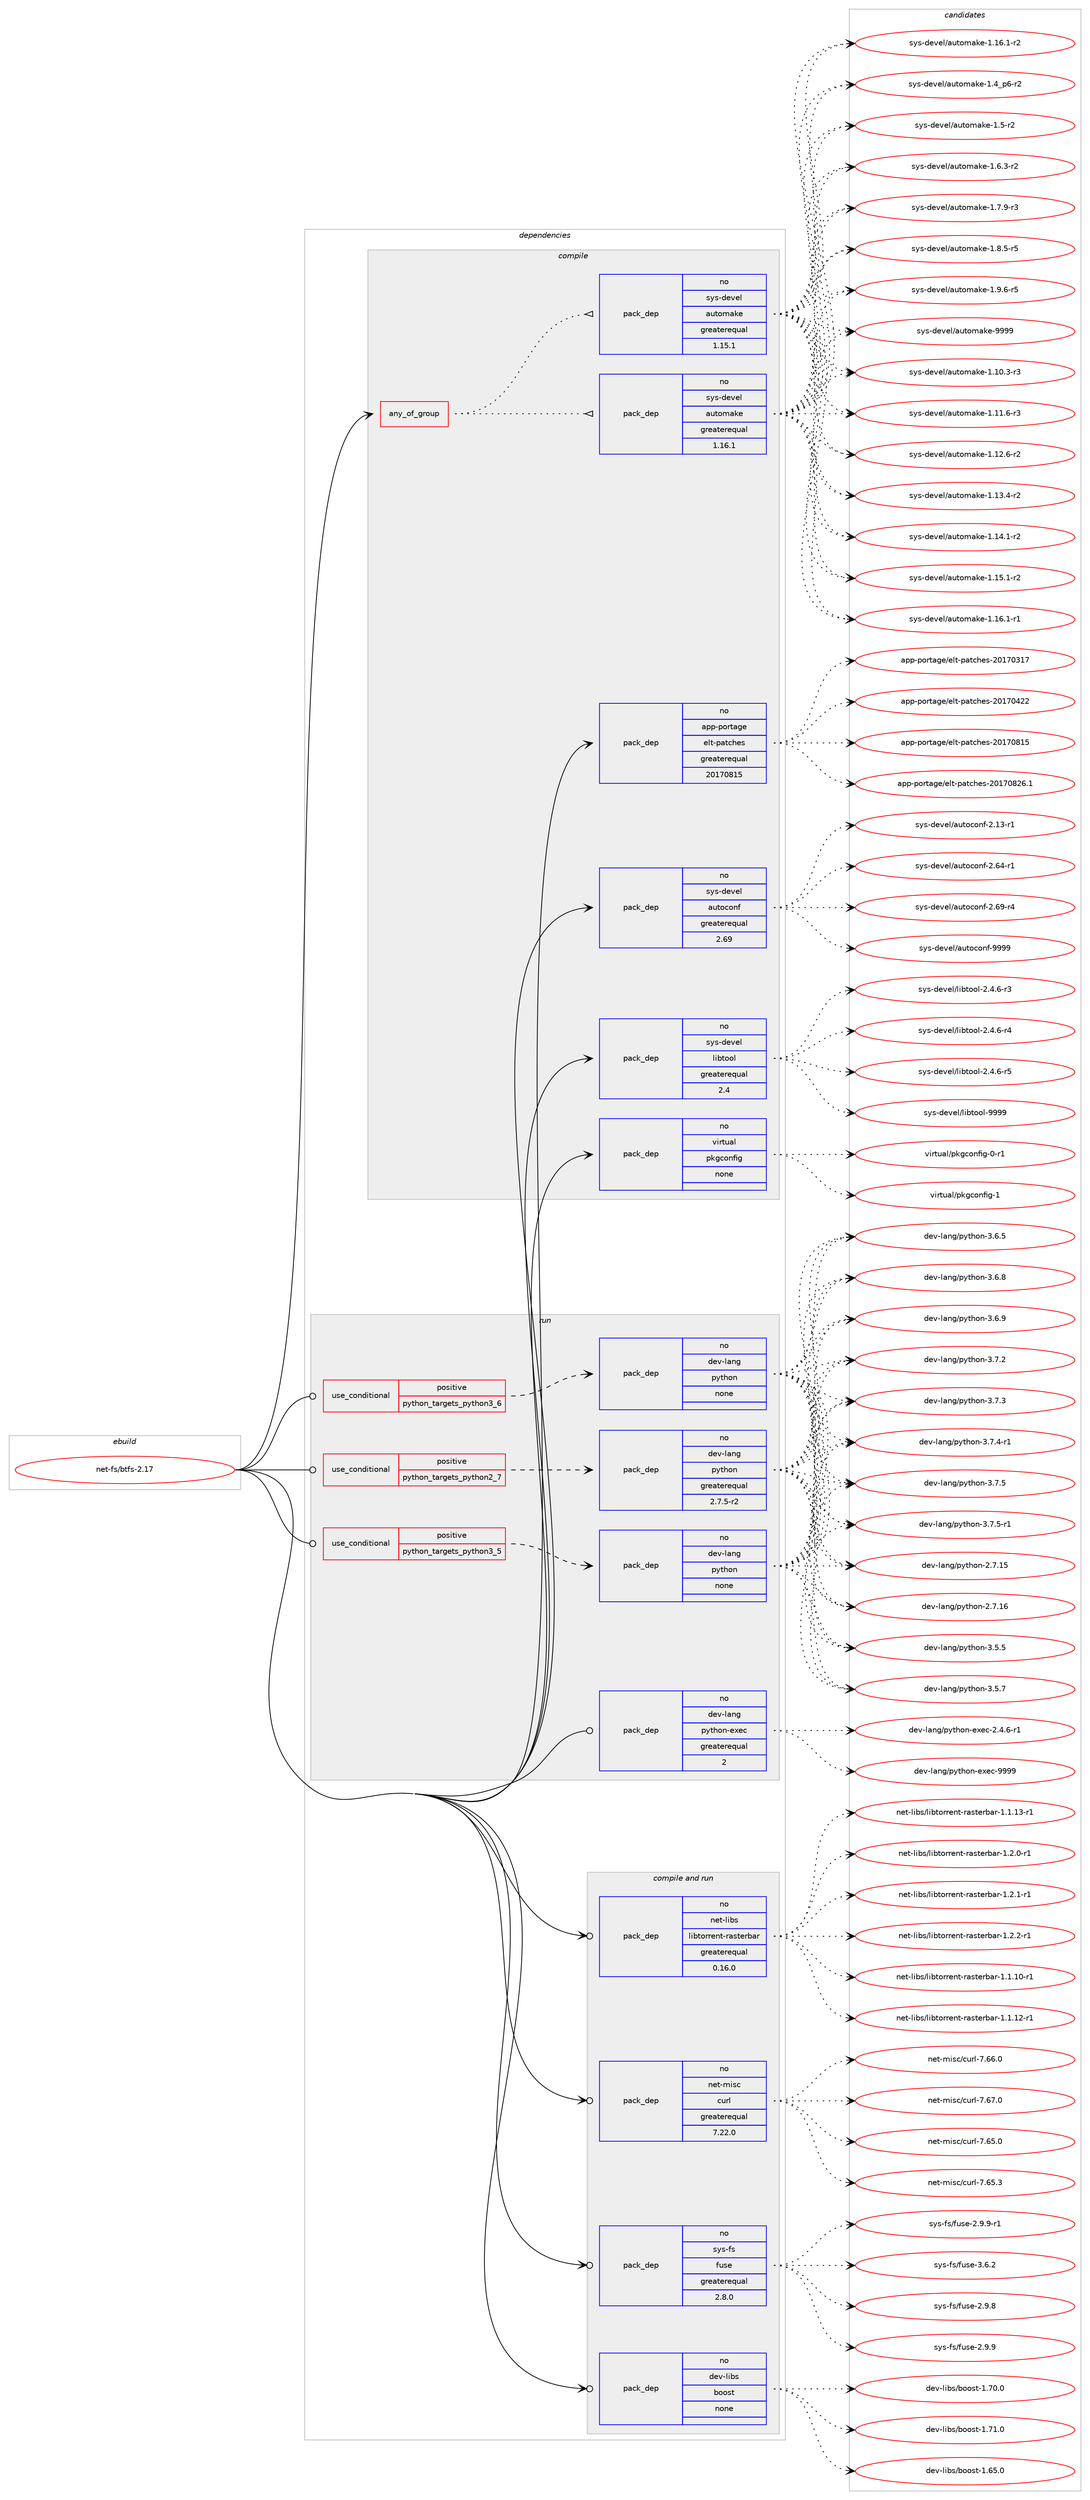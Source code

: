 digraph prolog {

# *************
# Graph options
# *************

newrank=true;
concentrate=true;
compound=true;
graph [rankdir=LR,fontname=Helvetica,fontsize=10,ranksep=1.5];#, ranksep=2.5, nodesep=0.2];
edge  [arrowhead=vee];
node  [fontname=Helvetica,fontsize=10];

# **********
# The ebuild
# **********

subgraph cluster_leftcol {
color=gray;
label=<<i>ebuild</i>>;
id [label="net-fs/btfs-2.17", color=red, width=4, href="../net-fs/btfs-2.17.svg"];
}

# ****************
# The dependencies
# ****************

subgraph cluster_midcol {
color=gray;
label=<<i>dependencies</i>>;
subgraph cluster_compile {
fillcolor="#eeeeee";
style=filled;
label=<<i>compile</i>>;
subgraph any13884 {
dependency819538 [label=<<TABLE BORDER="0" CELLBORDER="1" CELLSPACING="0" CELLPADDING="4"><TR><TD CELLPADDING="10">any_of_group</TD></TR></TABLE>>, shape=none, color=red];subgraph pack605567 {
dependency819539 [label=<<TABLE BORDER="0" CELLBORDER="1" CELLSPACING="0" CELLPADDING="4" WIDTH="220"><TR><TD ROWSPAN="6" CELLPADDING="30">pack_dep</TD></TR><TR><TD WIDTH="110">no</TD></TR><TR><TD>sys-devel</TD></TR><TR><TD>automake</TD></TR><TR><TD>greaterequal</TD></TR><TR><TD>1.16.1</TD></TR></TABLE>>, shape=none, color=blue];
}
dependency819538:e -> dependency819539:w [weight=20,style="dotted",arrowhead="oinv"];
subgraph pack605568 {
dependency819540 [label=<<TABLE BORDER="0" CELLBORDER="1" CELLSPACING="0" CELLPADDING="4" WIDTH="220"><TR><TD ROWSPAN="6" CELLPADDING="30">pack_dep</TD></TR><TR><TD WIDTH="110">no</TD></TR><TR><TD>sys-devel</TD></TR><TR><TD>automake</TD></TR><TR><TD>greaterequal</TD></TR><TR><TD>1.15.1</TD></TR></TABLE>>, shape=none, color=blue];
}
dependency819538:e -> dependency819540:w [weight=20,style="dotted",arrowhead="oinv"];
}
id:e -> dependency819538:w [weight=20,style="solid",arrowhead="vee"];
subgraph pack605569 {
dependency819541 [label=<<TABLE BORDER="0" CELLBORDER="1" CELLSPACING="0" CELLPADDING="4" WIDTH="220"><TR><TD ROWSPAN="6" CELLPADDING="30">pack_dep</TD></TR><TR><TD WIDTH="110">no</TD></TR><TR><TD>app-portage</TD></TR><TR><TD>elt-patches</TD></TR><TR><TD>greaterequal</TD></TR><TR><TD>20170815</TD></TR></TABLE>>, shape=none, color=blue];
}
id:e -> dependency819541:w [weight=20,style="solid",arrowhead="vee"];
subgraph pack605570 {
dependency819542 [label=<<TABLE BORDER="0" CELLBORDER="1" CELLSPACING="0" CELLPADDING="4" WIDTH="220"><TR><TD ROWSPAN="6" CELLPADDING="30">pack_dep</TD></TR><TR><TD WIDTH="110">no</TD></TR><TR><TD>sys-devel</TD></TR><TR><TD>autoconf</TD></TR><TR><TD>greaterequal</TD></TR><TR><TD>2.69</TD></TR></TABLE>>, shape=none, color=blue];
}
id:e -> dependency819542:w [weight=20,style="solid",arrowhead="vee"];
subgraph pack605571 {
dependency819543 [label=<<TABLE BORDER="0" CELLBORDER="1" CELLSPACING="0" CELLPADDING="4" WIDTH="220"><TR><TD ROWSPAN="6" CELLPADDING="30">pack_dep</TD></TR><TR><TD WIDTH="110">no</TD></TR><TR><TD>sys-devel</TD></TR><TR><TD>libtool</TD></TR><TR><TD>greaterequal</TD></TR><TR><TD>2.4</TD></TR></TABLE>>, shape=none, color=blue];
}
id:e -> dependency819543:w [weight=20,style="solid",arrowhead="vee"];
subgraph pack605572 {
dependency819544 [label=<<TABLE BORDER="0" CELLBORDER="1" CELLSPACING="0" CELLPADDING="4" WIDTH="220"><TR><TD ROWSPAN="6" CELLPADDING="30">pack_dep</TD></TR><TR><TD WIDTH="110">no</TD></TR><TR><TD>virtual</TD></TR><TR><TD>pkgconfig</TD></TR><TR><TD>none</TD></TR><TR><TD></TD></TR></TABLE>>, shape=none, color=blue];
}
id:e -> dependency819544:w [weight=20,style="solid",arrowhead="vee"];
}
subgraph cluster_compileandrun {
fillcolor="#eeeeee";
style=filled;
label=<<i>compile and run</i>>;
subgraph pack605573 {
dependency819545 [label=<<TABLE BORDER="0" CELLBORDER="1" CELLSPACING="0" CELLPADDING="4" WIDTH="220"><TR><TD ROWSPAN="6" CELLPADDING="30">pack_dep</TD></TR><TR><TD WIDTH="110">no</TD></TR><TR><TD>dev-libs</TD></TR><TR><TD>boost</TD></TR><TR><TD>none</TD></TR><TR><TD></TD></TR></TABLE>>, shape=none, color=blue];
}
id:e -> dependency819545:w [weight=20,style="solid",arrowhead="odotvee"];
subgraph pack605574 {
dependency819546 [label=<<TABLE BORDER="0" CELLBORDER="1" CELLSPACING="0" CELLPADDING="4" WIDTH="220"><TR><TD ROWSPAN="6" CELLPADDING="30">pack_dep</TD></TR><TR><TD WIDTH="110">no</TD></TR><TR><TD>net-libs</TD></TR><TR><TD>libtorrent-rasterbar</TD></TR><TR><TD>greaterequal</TD></TR><TR><TD>0.16.0</TD></TR></TABLE>>, shape=none, color=blue];
}
id:e -> dependency819546:w [weight=20,style="solid",arrowhead="odotvee"];
subgraph pack605575 {
dependency819547 [label=<<TABLE BORDER="0" CELLBORDER="1" CELLSPACING="0" CELLPADDING="4" WIDTH="220"><TR><TD ROWSPAN="6" CELLPADDING="30">pack_dep</TD></TR><TR><TD WIDTH="110">no</TD></TR><TR><TD>net-misc</TD></TR><TR><TD>curl</TD></TR><TR><TD>greaterequal</TD></TR><TR><TD>7.22.0</TD></TR></TABLE>>, shape=none, color=blue];
}
id:e -> dependency819547:w [weight=20,style="solid",arrowhead="odotvee"];
subgraph pack605576 {
dependency819548 [label=<<TABLE BORDER="0" CELLBORDER="1" CELLSPACING="0" CELLPADDING="4" WIDTH="220"><TR><TD ROWSPAN="6" CELLPADDING="30">pack_dep</TD></TR><TR><TD WIDTH="110">no</TD></TR><TR><TD>sys-fs</TD></TR><TR><TD>fuse</TD></TR><TR><TD>greaterequal</TD></TR><TR><TD>2.8.0</TD></TR></TABLE>>, shape=none, color=blue];
}
id:e -> dependency819548:w [weight=20,style="solid",arrowhead="odotvee"];
}
subgraph cluster_run {
fillcolor="#eeeeee";
style=filled;
label=<<i>run</i>>;
subgraph cond199636 {
dependency819549 [label=<<TABLE BORDER="0" CELLBORDER="1" CELLSPACING="0" CELLPADDING="4"><TR><TD ROWSPAN="3" CELLPADDING="10">use_conditional</TD></TR><TR><TD>positive</TD></TR><TR><TD>python_targets_python2_7</TD></TR></TABLE>>, shape=none, color=red];
subgraph pack605577 {
dependency819550 [label=<<TABLE BORDER="0" CELLBORDER="1" CELLSPACING="0" CELLPADDING="4" WIDTH="220"><TR><TD ROWSPAN="6" CELLPADDING="30">pack_dep</TD></TR><TR><TD WIDTH="110">no</TD></TR><TR><TD>dev-lang</TD></TR><TR><TD>python</TD></TR><TR><TD>greaterequal</TD></TR><TR><TD>2.7.5-r2</TD></TR></TABLE>>, shape=none, color=blue];
}
dependency819549:e -> dependency819550:w [weight=20,style="dashed",arrowhead="vee"];
}
id:e -> dependency819549:w [weight=20,style="solid",arrowhead="odot"];
subgraph cond199637 {
dependency819551 [label=<<TABLE BORDER="0" CELLBORDER="1" CELLSPACING="0" CELLPADDING="4"><TR><TD ROWSPAN="3" CELLPADDING="10">use_conditional</TD></TR><TR><TD>positive</TD></TR><TR><TD>python_targets_python3_5</TD></TR></TABLE>>, shape=none, color=red];
subgraph pack605578 {
dependency819552 [label=<<TABLE BORDER="0" CELLBORDER="1" CELLSPACING="0" CELLPADDING="4" WIDTH="220"><TR><TD ROWSPAN="6" CELLPADDING="30">pack_dep</TD></TR><TR><TD WIDTH="110">no</TD></TR><TR><TD>dev-lang</TD></TR><TR><TD>python</TD></TR><TR><TD>none</TD></TR><TR><TD></TD></TR></TABLE>>, shape=none, color=blue];
}
dependency819551:e -> dependency819552:w [weight=20,style="dashed",arrowhead="vee"];
}
id:e -> dependency819551:w [weight=20,style="solid",arrowhead="odot"];
subgraph cond199638 {
dependency819553 [label=<<TABLE BORDER="0" CELLBORDER="1" CELLSPACING="0" CELLPADDING="4"><TR><TD ROWSPAN="3" CELLPADDING="10">use_conditional</TD></TR><TR><TD>positive</TD></TR><TR><TD>python_targets_python3_6</TD></TR></TABLE>>, shape=none, color=red];
subgraph pack605579 {
dependency819554 [label=<<TABLE BORDER="0" CELLBORDER="1" CELLSPACING="0" CELLPADDING="4" WIDTH="220"><TR><TD ROWSPAN="6" CELLPADDING="30">pack_dep</TD></TR><TR><TD WIDTH="110">no</TD></TR><TR><TD>dev-lang</TD></TR><TR><TD>python</TD></TR><TR><TD>none</TD></TR><TR><TD></TD></TR></TABLE>>, shape=none, color=blue];
}
dependency819553:e -> dependency819554:w [weight=20,style="dashed",arrowhead="vee"];
}
id:e -> dependency819553:w [weight=20,style="solid",arrowhead="odot"];
subgraph pack605580 {
dependency819555 [label=<<TABLE BORDER="0" CELLBORDER="1" CELLSPACING="0" CELLPADDING="4" WIDTH="220"><TR><TD ROWSPAN="6" CELLPADDING="30">pack_dep</TD></TR><TR><TD WIDTH="110">no</TD></TR><TR><TD>dev-lang</TD></TR><TR><TD>python-exec</TD></TR><TR><TD>greaterequal</TD></TR><TR><TD>2</TD></TR></TABLE>>, shape=none, color=blue];
}
id:e -> dependency819555:w [weight=20,style="solid",arrowhead="odot"];
}
}

# **************
# The candidates
# **************

subgraph cluster_choices {
rank=same;
color=gray;
label=<<i>candidates</i>>;

subgraph choice605567 {
color=black;
nodesep=1;
choice11512111545100101118101108479711711611110997107101454946494846514511451 [label="sys-devel/automake-1.10.3-r3", color=red, width=4,href="../sys-devel/automake-1.10.3-r3.svg"];
choice11512111545100101118101108479711711611110997107101454946494946544511451 [label="sys-devel/automake-1.11.6-r3", color=red, width=4,href="../sys-devel/automake-1.11.6-r3.svg"];
choice11512111545100101118101108479711711611110997107101454946495046544511450 [label="sys-devel/automake-1.12.6-r2", color=red, width=4,href="../sys-devel/automake-1.12.6-r2.svg"];
choice11512111545100101118101108479711711611110997107101454946495146524511450 [label="sys-devel/automake-1.13.4-r2", color=red, width=4,href="../sys-devel/automake-1.13.4-r2.svg"];
choice11512111545100101118101108479711711611110997107101454946495246494511450 [label="sys-devel/automake-1.14.1-r2", color=red, width=4,href="../sys-devel/automake-1.14.1-r2.svg"];
choice11512111545100101118101108479711711611110997107101454946495346494511450 [label="sys-devel/automake-1.15.1-r2", color=red, width=4,href="../sys-devel/automake-1.15.1-r2.svg"];
choice11512111545100101118101108479711711611110997107101454946495446494511449 [label="sys-devel/automake-1.16.1-r1", color=red, width=4,href="../sys-devel/automake-1.16.1-r1.svg"];
choice11512111545100101118101108479711711611110997107101454946495446494511450 [label="sys-devel/automake-1.16.1-r2", color=red, width=4,href="../sys-devel/automake-1.16.1-r2.svg"];
choice115121115451001011181011084797117116111109971071014549465295112544511450 [label="sys-devel/automake-1.4_p6-r2", color=red, width=4,href="../sys-devel/automake-1.4_p6-r2.svg"];
choice11512111545100101118101108479711711611110997107101454946534511450 [label="sys-devel/automake-1.5-r2", color=red, width=4,href="../sys-devel/automake-1.5-r2.svg"];
choice115121115451001011181011084797117116111109971071014549465446514511450 [label="sys-devel/automake-1.6.3-r2", color=red, width=4,href="../sys-devel/automake-1.6.3-r2.svg"];
choice115121115451001011181011084797117116111109971071014549465546574511451 [label="sys-devel/automake-1.7.9-r3", color=red, width=4,href="../sys-devel/automake-1.7.9-r3.svg"];
choice115121115451001011181011084797117116111109971071014549465646534511453 [label="sys-devel/automake-1.8.5-r5", color=red, width=4,href="../sys-devel/automake-1.8.5-r5.svg"];
choice115121115451001011181011084797117116111109971071014549465746544511453 [label="sys-devel/automake-1.9.6-r5", color=red, width=4,href="../sys-devel/automake-1.9.6-r5.svg"];
choice115121115451001011181011084797117116111109971071014557575757 [label="sys-devel/automake-9999", color=red, width=4,href="../sys-devel/automake-9999.svg"];
dependency819539:e -> choice11512111545100101118101108479711711611110997107101454946494846514511451:w [style=dotted,weight="100"];
dependency819539:e -> choice11512111545100101118101108479711711611110997107101454946494946544511451:w [style=dotted,weight="100"];
dependency819539:e -> choice11512111545100101118101108479711711611110997107101454946495046544511450:w [style=dotted,weight="100"];
dependency819539:e -> choice11512111545100101118101108479711711611110997107101454946495146524511450:w [style=dotted,weight="100"];
dependency819539:e -> choice11512111545100101118101108479711711611110997107101454946495246494511450:w [style=dotted,weight="100"];
dependency819539:e -> choice11512111545100101118101108479711711611110997107101454946495346494511450:w [style=dotted,weight="100"];
dependency819539:e -> choice11512111545100101118101108479711711611110997107101454946495446494511449:w [style=dotted,weight="100"];
dependency819539:e -> choice11512111545100101118101108479711711611110997107101454946495446494511450:w [style=dotted,weight="100"];
dependency819539:e -> choice115121115451001011181011084797117116111109971071014549465295112544511450:w [style=dotted,weight="100"];
dependency819539:e -> choice11512111545100101118101108479711711611110997107101454946534511450:w [style=dotted,weight="100"];
dependency819539:e -> choice115121115451001011181011084797117116111109971071014549465446514511450:w [style=dotted,weight="100"];
dependency819539:e -> choice115121115451001011181011084797117116111109971071014549465546574511451:w [style=dotted,weight="100"];
dependency819539:e -> choice115121115451001011181011084797117116111109971071014549465646534511453:w [style=dotted,weight="100"];
dependency819539:e -> choice115121115451001011181011084797117116111109971071014549465746544511453:w [style=dotted,weight="100"];
dependency819539:e -> choice115121115451001011181011084797117116111109971071014557575757:w [style=dotted,weight="100"];
}
subgraph choice605568 {
color=black;
nodesep=1;
choice11512111545100101118101108479711711611110997107101454946494846514511451 [label="sys-devel/automake-1.10.3-r3", color=red, width=4,href="../sys-devel/automake-1.10.3-r3.svg"];
choice11512111545100101118101108479711711611110997107101454946494946544511451 [label="sys-devel/automake-1.11.6-r3", color=red, width=4,href="../sys-devel/automake-1.11.6-r3.svg"];
choice11512111545100101118101108479711711611110997107101454946495046544511450 [label="sys-devel/automake-1.12.6-r2", color=red, width=4,href="../sys-devel/automake-1.12.6-r2.svg"];
choice11512111545100101118101108479711711611110997107101454946495146524511450 [label="sys-devel/automake-1.13.4-r2", color=red, width=4,href="../sys-devel/automake-1.13.4-r2.svg"];
choice11512111545100101118101108479711711611110997107101454946495246494511450 [label="sys-devel/automake-1.14.1-r2", color=red, width=4,href="../sys-devel/automake-1.14.1-r2.svg"];
choice11512111545100101118101108479711711611110997107101454946495346494511450 [label="sys-devel/automake-1.15.1-r2", color=red, width=4,href="../sys-devel/automake-1.15.1-r2.svg"];
choice11512111545100101118101108479711711611110997107101454946495446494511449 [label="sys-devel/automake-1.16.1-r1", color=red, width=4,href="../sys-devel/automake-1.16.1-r1.svg"];
choice11512111545100101118101108479711711611110997107101454946495446494511450 [label="sys-devel/automake-1.16.1-r2", color=red, width=4,href="../sys-devel/automake-1.16.1-r2.svg"];
choice115121115451001011181011084797117116111109971071014549465295112544511450 [label="sys-devel/automake-1.4_p6-r2", color=red, width=4,href="../sys-devel/automake-1.4_p6-r2.svg"];
choice11512111545100101118101108479711711611110997107101454946534511450 [label="sys-devel/automake-1.5-r2", color=red, width=4,href="../sys-devel/automake-1.5-r2.svg"];
choice115121115451001011181011084797117116111109971071014549465446514511450 [label="sys-devel/automake-1.6.3-r2", color=red, width=4,href="../sys-devel/automake-1.6.3-r2.svg"];
choice115121115451001011181011084797117116111109971071014549465546574511451 [label="sys-devel/automake-1.7.9-r3", color=red, width=4,href="../sys-devel/automake-1.7.9-r3.svg"];
choice115121115451001011181011084797117116111109971071014549465646534511453 [label="sys-devel/automake-1.8.5-r5", color=red, width=4,href="../sys-devel/automake-1.8.5-r5.svg"];
choice115121115451001011181011084797117116111109971071014549465746544511453 [label="sys-devel/automake-1.9.6-r5", color=red, width=4,href="../sys-devel/automake-1.9.6-r5.svg"];
choice115121115451001011181011084797117116111109971071014557575757 [label="sys-devel/automake-9999", color=red, width=4,href="../sys-devel/automake-9999.svg"];
dependency819540:e -> choice11512111545100101118101108479711711611110997107101454946494846514511451:w [style=dotted,weight="100"];
dependency819540:e -> choice11512111545100101118101108479711711611110997107101454946494946544511451:w [style=dotted,weight="100"];
dependency819540:e -> choice11512111545100101118101108479711711611110997107101454946495046544511450:w [style=dotted,weight="100"];
dependency819540:e -> choice11512111545100101118101108479711711611110997107101454946495146524511450:w [style=dotted,weight="100"];
dependency819540:e -> choice11512111545100101118101108479711711611110997107101454946495246494511450:w [style=dotted,weight="100"];
dependency819540:e -> choice11512111545100101118101108479711711611110997107101454946495346494511450:w [style=dotted,weight="100"];
dependency819540:e -> choice11512111545100101118101108479711711611110997107101454946495446494511449:w [style=dotted,weight="100"];
dependency819540:e -> choice11512111545100101118101108479711711611110997107101454946495446494511450:w [style=dotted,weight="100"];
dependency819540:e -> choice115121115451001011181011084797117116111109971071014549465295112544511450:w [style=dotted,weight="100"];
dependency819540:e -> choice11512111545100101118101108479711711611110997107101454946534511450:w [style=dotted,weight="100"];
dependency819540:e -> choice115121115451001011181011084797117116111109971071014549465446514511450:w [style=dotted,weight="100"];
dependency819540:e -> choice115121115451001011181011084797117116111109971071014549465546574511451:w [style=dotted,weight="100"];
dependency819540:e -> choice115121115451001011181011084797117116111109971071014549465646534511453:w [style=dotted,weight="100"];
dependency819540:e -> choice115121115451001011181011084797117116111109971071014549465746544511453:w [style=dotted,weight="100"];
dependency819540:e -> choice115121115451001011181011084797117116111109971071014557575757:w [style=dotted,weight="100"];
}
subgraph choice605569 {
color=black;
nodesep=1;
choice97112112451121111141169710310147101108116451129711699104101115455048495548514955 [label="app-portage/elt-patches-20170317", color=red, width=4,href="../app-portage/elt-patches-20170317.svg"];
choice97112112451121111141169710310147101108116451129711699104101115455048495548525050 [label="app-portage/elt-patches-20170422", color=red, width=4,href="../app-portage/elt-patches-20170422.svg"];
choice97112112451121111141169710310147101108116451129711699104101115455048495548564953 [label="app-portage/elt-patches-20170815", color=red, width=4,href="../app-portage/elt-patches-20170815.svg"];
choice971121124511211111411697103101471011081164511297116991041011154550484955485650544649 [label="app-portage/elt-patches-20170826.1", color=red, width=4,href="../app-portage/elt-patches-20170826.1.svg"];
dependency819541:e -> choice97112112451121111141169710310147101108116451129711699104101115455048495548514955:w [style=dotted,weight="100"];
dependency819541:e -> choice97112112451121111141169710310147101108116451129711699104101115455048495548525050:w [style=dotted,weight="100"];
dependency819541:e -> choice97112112451121111141169710310147101108116451129711699104101115455048495548564953:w [style=dotted,weight="100"];
dependency819541:e -> choice971121124511211111411697103101471011081164511297116991041011154550484955485650544649:w [style=dotted,weight="100"];
}
subgraph choice605570 {
color=black;
nodesep=1;
choice1151211154510010111810110847971171161119911111010245504649514511449 [label="sys-devel/autoconf-2.13-r1", color=red, width=4,href="../sys-devel/autoconf-2.13-r1.svg"];
choice1151211154510010111810110847971171161119911111010245504654524511449 [label="sys-devel/autoconf-2.64-r1", color=red, width=4,href="../sys-devel/autoconf-2.64-r1.svg"];
choice1151211154510010111810110847971171161119911111010245504654574511452 [label="sys-devel/autoconf-2.69-r4", color=red, width=4,href="../sys-devel/autoconf-2.69-r4.svg"];
choice115121115451001011181011084797117116111991111101024557575757 [label="sys-devel/autoconf-9999", color=red, width=4,href="../sys-devel/autoconf-9999.svg"];
dependency819542:e -> choice1151211154510010111810110847971171161119911111010245504649514511449:w [style=dotted,weight="100"];
dependency819542:e -> choice1151211154510010111810110847971171161119911111010245504654524511449:w [style=dotted,weight="100"];
dependency819542:e -> choice1151211154510010111810110847971171161119911111010245504654574511452:w [style=dotted,weight="100"];
dependency819542:e -> choice115121115451001011181011084797117116111991111101024557575757:w [style=dotted,weight="100"];
}
subgraph choice605571 {
color=black;
nodesep=1;
choice1151211154510010111810110847108105981161111111084550465246544511451 [label="sys-devel/libtool-2.4.6-r3", color=red, width=4,href="../sys-devel/libtool-2.4.6-r3.svg"];
choice1151211154510010111810110847108105981161111111084550465246544511452 [label="sys-devel/libtool-2.4.6-r4", color=red, width=4,href="../sys-devel/libtool-2.4.6-r4.svg"];
choice1151211154510010111810110847108105981161111111084550465246544511453 [label="sys-devel/libtool-2.4.6-r5", color=red, width=4,href="../sys-devel/libtool-2.4.6-r5.svg"];
choice1151211154510010111810110847108105981161111111084557575757 [label="sys-devel/libtool-9999", color=red, width=4,href="../sys-devel/libtool-9999.svg"];
dependency819543:e -> choice1151211154510010111810110847108105981161111111084550465246544511451:w [style=dotted,weight="100"];
dependency819543:e -> choice1151211154510010111810110847108105981161111111084550465246544511452:w [style=dotted,weight="100"];
dependency819543:e -> choice1151211154510010111810110847108105981161111111084550465246544511453:w [style=dotted,weight="100"];
dependency819543:e -> choice1151211154510010111810110847108105981161111111084557575757:w [style=dotted,weight="100"];
}
subgraph choice605572 {
color=black;
nodesep=1;
choice11810511411611797108471121071039911111010210510345484511449 [label="virtual/pkgconfig-0-r1", color=red, width=4,href="../virtual/pkgconfig-0-r1.svg"];
choice1181051141161179710847112107103991111101021051034549 [label="virtual/pkgconfig-1", color=red, width=4,href="../virtual/pkgconfig-1.svg"];
dependency819544:e -> choice11810511411611797108471121071039911111010210510345484511449:w [style=dotted,weight="100"];
dependency819544:e -> choice1181051141161179710847112107103991111101021051034549:w [style=dotted,weight="100"];
}
subgraph choice605573 {
color=black;
nodesep=1;
choice1001011184510810598115479811111111511645494654534648 [label="dev-libs/boost-1.65.0", color=red, width=4,href="../dev-libs/boost-1.65.0.svg"];
choice1001011184510810598115479811111111511645494655484648 [label="dev-libs/boost-1.70.0", color=red, width=4,href="../dev-libs/boost-1.70.0.svg"];
choice1001011184510810598115479811111111511645494655494648 [label="dev-libs/boost-1.71.0", color=red, width=4,href="../dev-libs/boost-1.71.0.svg"];
dependency819545:e -> choice1001011184510810598115479811111111511645494654534648:w [style=dotted,weight="100"];
dependency819545:e -> choice1001011184510810598115479811111111511645494655484648:w [style=dotted,weight="100"];
dependency819545:e -> choice1001011184510810598115479811111111511645494655494648:w [style=dotted,weight="100"];
}
subgraph choice605574 {
color=black;
nodesep=1;
choice1101011164510810598115471081059811611111411410111011645114971151161011149897114454946494649484511449 [label="net-libs/libtorrent-rasterbar-1.1.10-r1", color=red, width=4,href="../net-libs/libtorrent-rasterbar-1.1.10-r1.svg"];
choice1101011164510810598115471081059811611111411410111011645114971151161011149897114454946494649504511449 [label="net-libs/libtorrent-rasterbar-1.1.12-r1", color=red, width=4,href="../net-libs/libtorrent-rasterbar-1.1.12-r1.svg"];
choice1101011164510810598115471081059811611111411410111011645114971151161011149897114454946494649514511449 [label="net-libs/libtorrent-rasterbar-1.1.13-r1", color=red, width=4,href="../net-libs/libtorrent-rasterbar-1.1.13-r1.svg"];
choice11010111645108105981154710810598116111114114101110116451149711511610111498971144549465046484511449 [label="net-libs/libtorrent-rasterbar-1.2.0-r1", color=red, width=4,href="../net-libs/libtorrent-rasterbar-1.2.0-r1.svg"];
choice11010111645108105981154710810598116111114114101110116451149711511610111498971144549465046494511449 [label="net-libs/libtorrent-rasterbar-1.2.1-r1", color=red, width=4,href="../net-libs/libtorrent-rasterbar-1.2.1-r1.svg"];
choice11010111645108105981154710810598116111114114101110116451149711511610111498971144549465046504511449 [label="net-libs/libtorrent-rasterbar-1.2.2-r1", color=red, width=4,href="../net-libs/libtorrent-rasterbar-1.2.2-r1.svg"];
dependency819546:e -> choice1101011164510810598115471081059811611111411410111011645114971151161011149897114454946494649484511449:w [style=dotted,weight="100"];
dependency819546:e -> choice1101011164510810598115471081059811611111411410111011645114971151161011149897114454946494649504511449:w [style=dotted,weight="100"];
dependency819546:e -> choice1101011164510810598115471081059811611111411410111011645114971151161011149897114454946494649514511449:w [style=dotted,weight="100"];
dependency819546:e -> choice11010111645108105981154710810598116111114114101110116451149711511610111498971144549465046484511449:w [style=dotted,weight="100"];
dependency819546:e -> choice11010111645108105981154710810598116111114114101110116451149711511610111498971144549465046494511449:w [style=dotted,weight="100"];
dependency819546:e -> choice11010111645108105981154710810598116111114114101110116451149711511610111498971144549465046504511449:w [style=dotted,weight="100"];
}
subgraph choice605575 {
color=black;
nodesep=1;
choice1101011164510910511599479911711410845554654534648 [label="net-misc/curl-7.65.0", color=red, width=4,href="../net-misc/curl-7.65.0.svg"];
choice1101011164510910511599479911711410845554654534651 [label="net-misc/curl-7.65.3", color=red, width=4,href="../net-misc/curl-7.65.3.svg"];
choice1101011164510910511599479911711410845554654544648 [label="net-misc/curl-7.66.0", color=red, width=4,href="../net-misc/curl-7.66.0.svg"];
choice1101011164510910511599479911711410845554654554648 [label="net-misc/curl-7.67.0", color=red, width=4,href="../net-misc/curl-7.67.0.svg"];
dependency819547:e -> choice1101011164510910511599479911711410845554654534648:w [style=dotted,weight="100"];
dependency819547:e -> choice1101011164510910511599479911711410845554654534651:w [style=dotted,weight="100"];
dependency819547:e -> choice1101011164510910511599479911711410845554654544648:w [style=dotted,weight="100"];
dependency819547:e -> choice1101011164510910511599479911711410845554654554648:w [style=dotted,weight="100"];
}
subgraph choice605576 {
color=black;
nodesep=1;
choice1151211154510211547102117115101455046574656 [label="sys-fs/fuse-2.9.8", color=red, width=4,href="../sys-fs/fuse-2.9.8.svg"];
choice1151211154510211547102117115101455046574657 [label="sys-fs/fuse-2.9.9", color=red, width=4,href="../sys-fs/fuse-2.9.9.svg"];
choice11512111545102115471021171151014550465746574511449 [label="sys-fs/fuse-2.9.9-r1", color=red, width=4,href="../sys-fs/fuse-2.9.9-r1.svg"];
choice1151211154510211547102117115101455146544650 [label="sys-fs/fuse-3.6.2", color=red, width=4,href="../sys-fs/fuse-3.6.2.svg"];
dependency819548:e -> choice1151211154510211547102117115101455046574656:w [style=dotted,weight="100"];
dependency819548:e -> choice1151211154510211547102117115101455046574657:w [style=dotted,weight="100"];
dependency819548:e -> choice11512111545102115471021171151014550465746574511449:w [style=dotted,weight="100"];
dependency819548:e -> choice1151211154510211547102117115101455146544650:w [style=dotted,weight="100"];
}
subgraph choice605577 {
color=black;
nodesep=1;
choice10010111845108971101034711212111610411111045504655464953 [label="dev-lang/python-2.7.15", color=red, width=4,href="../dev-lang/python-2.7.15.svg"];
choice10010111845108971101034711212111610411111045504655464954 [label="dev-lang/python-2.7.16", color=red, width=4,href="../dev-lang/python-2.7.16.svg"];
choice100101118451089711010347112121116104111110455146534653 [label="dev-lang/python-3.5.5", color=red, width=4,href="../dev-lang/python-3.5.5.svg"];
choice100101118451089711010347112121116104111110455146534655 [label="dev-lang/python-3.5.7", color=red, width=4,href="../dev-lang/python-3.5.7.svg"];
choice100101118451089711010347112121116104111110455146544653 [label="dev-lang/python-3.6.5", color=red, width=4,href="../dev-lang/python-3.6.5.svg"];
choice100101118451089711010347112121116104111110455146544656 [label="dev-lang/python-3.6.8", color=red, width=4,href="../dev-lang/python-3.6.8.svg"];
choice100101118451089711010347112121116104111110455146544657 [label="dev-lang/python-3.6.9", color=red, width=4,href="../dev-lang/python-3.6.9.svg"];
choice100101118451089711010347112121116104111110455146554650 [label="dev-lang/python-3.7.2", color=red, width=4,href="../dev-lang/python-3.7.2.svg"];
choice100101118451089711010347112121116104111110455146554651 [label="dev-lang/python-3.7.3", color=red, width=4,href="../dev-lang/python-3.7.3.svg"];
choice1001011184510897110103471121211161041111104551465546524511449 [label="dev-lang/python-3.7.4-r1", color=red, width=4,href="../dev-lang/python-3.7.4-r1.svg"];
choice100101118451089711010347112121116104111110455146554653 [label="dev-lang/python-3.7.5", color=red, width=4,href="../dev-lang/python-3.7.5.svg"];
choice1001011184510897110103471121211161041111104551465546534511449 [label="dev-lang/python-3.7.5-r1", color=red, width=4,href="../dev-lang/python-3.7.5-r1.svg"];
dependency819550:e -> choice10010111845108971101034711212111610411111045504655464953:w [style=dotted,weight="100"];
dependency819550:e -> choice10010111845108971101034711212111610411111045504655464954:w [style=dotted,weight="100"];
dependency819550:e -> choice100101118451089711010347112121116104111110455146534653:w [style=dotted,weight="100"];
dependency819550:e -> choice100101118451089711010347112121116104111110455146534655:w [style=dotted,weight="100"];
dependency819550:e -> choice100101118451089711010347112121116104111110455146544653:w [style=dotted,weight="100"];
dependency819550:e -> choice100101118451089711010347112121116104111110455146544656:w [style=dotted,weight="100"];
dependency819550:e -> choice100101118451089711010347112121116104111110455146544657:w [style=dotted,weight="100"];
dependency819550:e -> choice100101118451089711010347112121116104111110455146554650:w [style=dotted,weight="100"];
dependency819550:e -> choice100101118451089711010347112121116104111110455146554651:w [style=dotted,weight="100"];
dependency819550:e -> choice1001011184510897110103471121211161041111104551465546524511449:w [style=dotted,weight="100"];
dependency819550:e -> choice100101118451089711010347112121116104111110455146554653:w [style=dotted,weight="100"];
dependency819550:e -> choice1001011184510897110103471121211161041111104551465546534511449:w [style=dotted,weight="100"];
}
subgraph choice605578 {
color=black;
nodesep=1;
choice10010111845108971101034711212111610411111045504655464953 [label="dev-lang/python-2.7.15", color=red, width=4,href="../dev-lang/python-2.7.15.svg"];
choice10010111845108971101034711212111610411111045504655464954 [label="dev-lang/python-2.7.16", color=red, width=4,href="../dev-lang/python-2.7.16.svg"];
choice100101118451089711010347112121116104111110455146534653 [label="dev-lang/python-3.5.5", color=red, width=4,href="../dev-lang/python-3.5.5.svg"];
choice100101118451089711010347112121116104111110455146534655 [label="dev-lang/python-3.5.7", color=red, width=4,href="../dev-lang/python-3.5.7.svg"];
choice100101118451089711010347112121116104111110455146544653 [label="dev-lang/python-3.6.5", color=red, width=4,href="../dev-lang/python-3.6.5.svg"];
choice100101118451089711010347112121116104111110455146544656 [label="dev-lang/python-3.6.8", color=red, width=4,href="../dev-lang/python-3.6.8.svg"];
choice100101118451089711010347112121116104111110455146544657 [label="dev-lang/python-3.6.9", color=red, width=4,href="../dev-lang/python-3.6.9.svg"];
choice100101118451089711010347112121116104111110455146554650 [label="dev-lang/python-3.7.2", color=red, width=4,href="../dev-lang/python-3.7.2.svg"];
choice100101118451089711010347112121116104111110455146554651 [label="dev-lang/python-3.7.3", color=red, width=4,href="../dev-lang/python-3.7.3.svg"];
choice1001011184510897110103471121211161041111104551465546524511449 [label="dev-lang/python-3.7.4-r1", color=red, width=4,href="../dev-lang/python-3.7.4-r1.svg"];
choice100101118451089711010347112121116104111110455146554653 [label="dev-lang/python-3.7.5", color=red, width=4,href="../dev-lang/python-3.7.5.svg"];
choice1001011184510897110103471121211161041111104551465546534511449 [label="dev-lang/python-3.7.5-r1", color=red, width=4,href="../dev-lang/python-3.7.5-r1.svg"];
dependency819552:e -> choice10010111845108971101034711212111610411111045504655464953:w [style=dotted,weight="100"];
dependency819552:e -> choice10010111845108971101034711212111610411111045504655464954:w [style=dotted,weight="100"];
dependency819552:e -> choice100101118451089711010347112121116104111110455146534653:w [style=dotted,weight="100"];
dependency819552:e -> choice100101118451089711010347112121116104111110455146534655:w [style=dotted,weight="100"];
dependency819552:e -> choice100101118451089711010347112121116104111110455146544653:w [style=dotted,weight="100"];
dependency819552:e -> choice100101118451089711010347112121116104111110455146544656:w [style=dotted,weight="100"];
dependency819552:e -> choice100101118451089711010347112121116104111110455146544657:w [style=dotted,weight="100"];
dependency819552:e -> choice100101118451089711010347112121116104111110455146554650:w [style=dotted,weight="100"];
dependency819552:e -> choice100101118451089711010347112121116104111110455146554651:w [style=dotted,weight="100"];
dependency819552:e -> choice1001011184510897110103471121211161041111104551465546524511449:w [style=dotted,weight="100"];
dependency819552:e -> choice100101118451089711010347112121116104111110455146554653:w [style=dotted,weight="100"];
dependency819552:e -> choice1001011184510897110103471121211161041111104551465546534511449:w [style=dotted,weight="100"];
}
subgraph choice605579 {
color=black;
nodesep=1;
choice10010111845108971101034711212111610411111045504655464953 [label="dev-lang/python-2.7.15", color=red, width=4,href="../dev-lang/python-2.7.15.svg"];
choice10010111845108971101034711212111610411111045504655464954 [label="dev-lang/python-2.7.16", color=red, width=4,href="../dev-lang/python-2.7.16.svg"];
choice100101118451089711010347112121116104111110455146534653 [label="dev-lang/python-3.5.5", color=red, width=4,href="../dev-lang/python-3.5.5.svg"];
choice100101118451089711010347112121116104111110455146534655 [label="dev-lang/python-3.5.7", color=red, width=4,href="../dev-lang/python-3.5.7.svg"];
choice100101118451089711010347112121116104111110455146544653 [label="dev-lang/python-3.6.5", color=red, width=4,href="../dev-lang/python-3.6.5.svg"];
choice100101118451089711010347112121116104111110455146544656 [label="dev-lang/python-3.6.8", color=red, width=4,href="../dev-lang/python-3.6.8.svg"];
choice100101118451089711010347112121116104111110455146544657 [label="dev-lang/python-3.6.9", color=red, width=4,href="../dev-lang/python-3.6.9.svg"];
choice100101118451089711010347112121116104111110455146554650 [label="dev-lang/python-3.7.2", color=red, width=4,href="../dev-lang/python-3.7.2.svg"];
choice100101118451089711010347112121116104111110455146554651 [label="dev-lang/python-3.7.3", color=red, width=4,href="../dev-lang/python-3.7.3.svg"];
choice1001011184510897110103471121211161041111104551465546524511449 [label="dev-lang/python-3.7.4-r1", color=red, width=4,href="../dev-lang/python-3.7.4-r1.svg"];
choice100101118451089711010347112121116104111110455146554653 [label="dev-lang/python-3.7.5", color=red, width=4,href="../dev-lang/python-3.7.5.svg"];
choice1001011184510897110103471121211161041111104551465546534511449 [label="dev-lang/python-3.7.5-r1", color=red, width=4,href="../dev-lang/python-3.7.5-r1.svg"];
dependency819554:e -> choice10010111845108971101034711212111610411111045504655464953:w [style=dotted,weight="100"];
dependency819554:e -> choice10010111845108971101034711212111610411111045504655464954:w [style=dotted,weight="100"];
dependency819554:e -> choice100101118451089711010347112121116104111110455146534653:w [style=dotted,weight="100"];
dependency819554:e -> choice100101118451089711010347112121116104111110455146534655:w [style=dotted,weight="100"];
dependency819554:e -> choice100101118451089711010347112121116104111110455146544653:w [style=dotted,weight="100"];
dependency819554:e -> choice100101118451089711010347112121116104111110455146544656:w [style=dotted,weight="100"];
dependency819554:e -> choice100101118451089711010347112121116104111110455146544657:w [style=dotted,weight="100"];
dependency819554:e -> choice100101118451089711010347112121116104111110455146554650:w [style=dotted,weight="100"];
dependency819554:e -> choice100101118451089711010347112121116104111110455146554651:w [style=dotted,weight="100"];
dependency819554:e -> choice1001011184510897110103471121211161041111104551465546524511449:w [style=dotted,weight="100"];
dependency819554:e -> choice100101118451089711010347112121116104111110455146554653:w [style=dotted,weight="100"];
dependency819554:e -> choice1001011184510897110103471121211161041111104551465546534511449:w [style=dotted,weight="100"];
}
subgraph choice605580 {
color=black;
nodesep=1;
choice10010111845108971101034711212111610411111045101120101994550465246544511449 [label="dev-lang/python-exec-2.4.6-r1", color=red, width=4,href="../dev-lang/python-exec-2.4.6-r1.svg"];
choice10010111845108971101034711212111610411111045101120101994557575757 [label="dev-lang/python-exec-9999", color=red, width=4,href="../dev-lang/python-exec-9999.svg"];
dependency819555:e -> choice10010111845108971101034711212111610411111045101120101994550465246544511449:w [style=dotted,weight="100"];
dependency819555:e -> choice10010111845108971101034711212111610411111045101120101994557575757:w [style=dotted,weight="100"];
}
}

}
